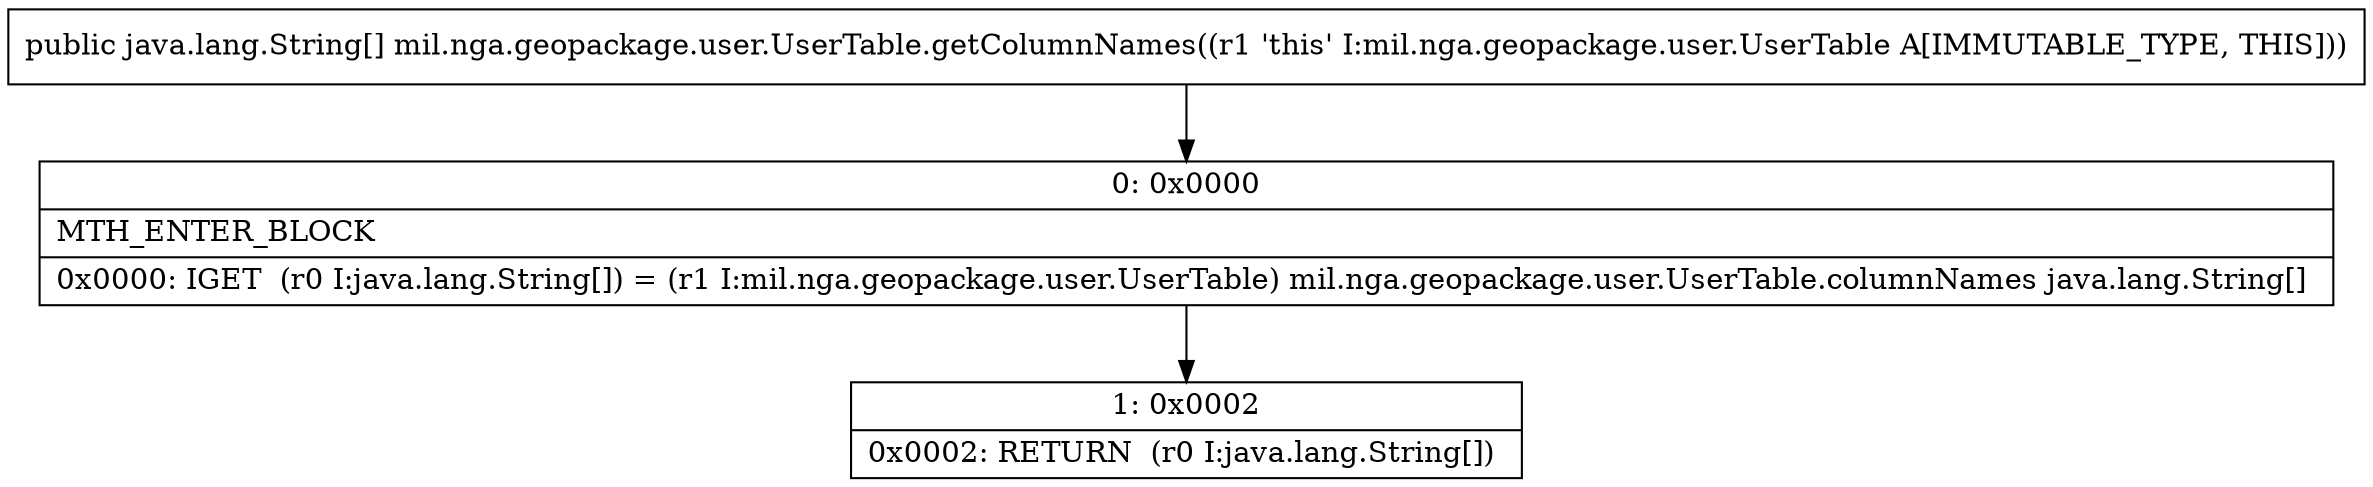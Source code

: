 digraph "CFG formil.nga.geopackage.user.UserTable.getColumnNames()[Ljava\/lang\/String;" {
Node_0 [shape=record,label="{0\:\ 0x0000|MTH_ENTER_BLOCK\l|0x0000: IGET  (r0 I:java.lang.String[]) = (r1 I:mil.nga.geopackage.user.UserTable) mil.nga.geopackage.user.UserTable.columnNames java.lang.String[] \l}"];
Node_1 [shape=record,label="{1\:\ 0x0002|0x0002: RETURN  (r0 I:java.lang.String[]) \l}"];
MethodNode[shape=record,label="{public java.lang.String[] mil.nga.geopackage.user.UserTable.getColumnNames((r1 'this' I:mil.nga.geopackage.user.UserTable A[IMMUTABLE_TYPE, THIS])) }"];
MethodNode -> Node_0;
Node_0 -> Node_1;
}

